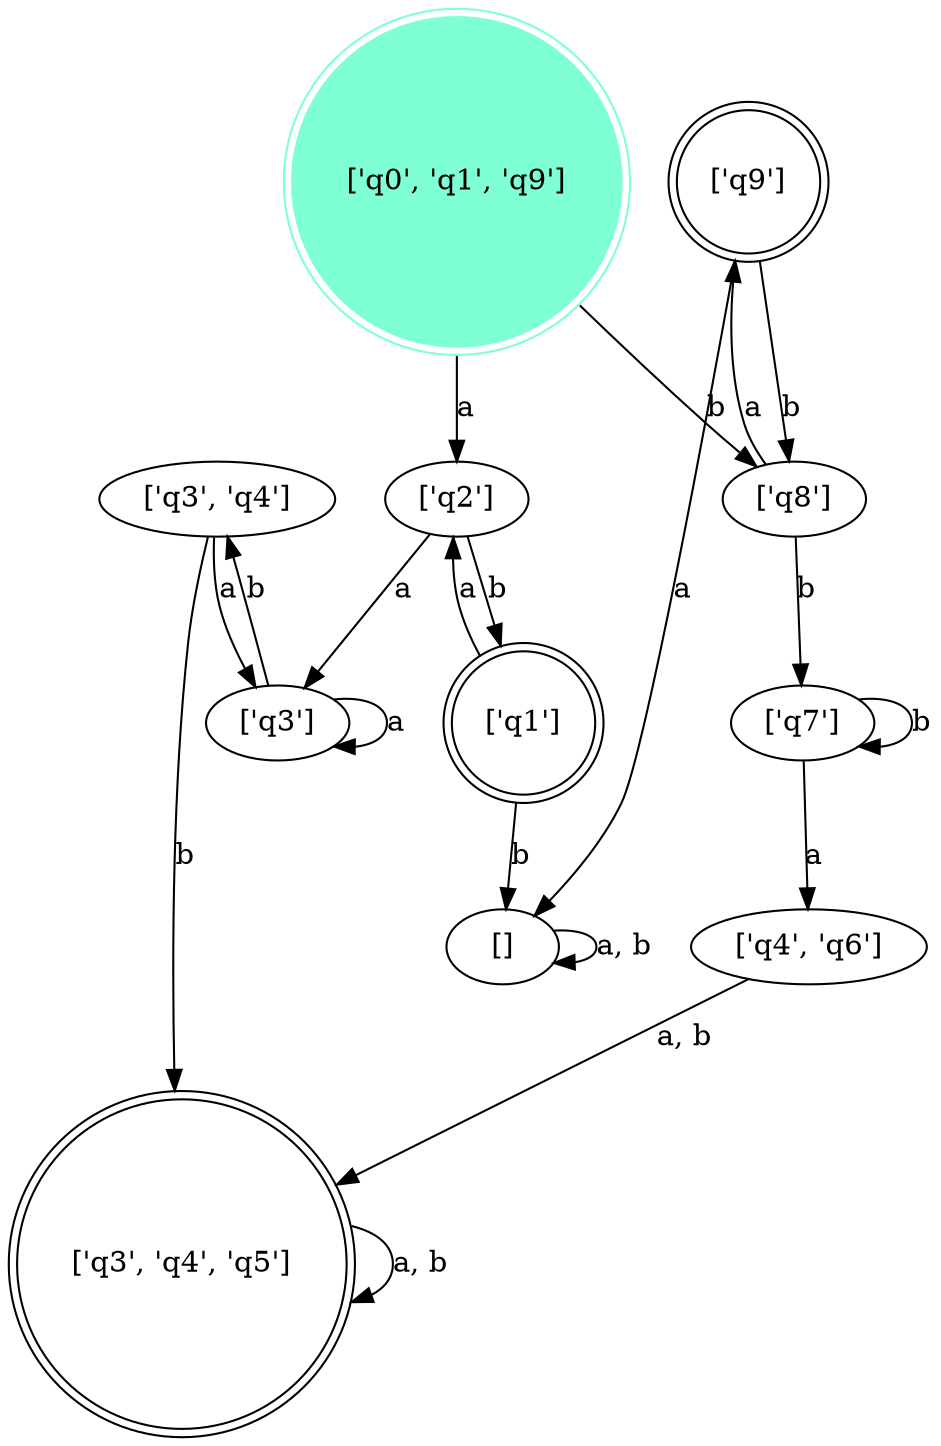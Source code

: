 // FSM
digraph {
	"['q7']"
	"['q3']"
	"['q4', 'q6']"
	"['q8']"
	"[]"
	"['q3', 'q4']"
	"['q2']"
	node [shape=doublecircle]
	"['q3', 'q4', 'q5']"
	"['q9']"
	"['q1']"
	node [color=aquamarine shape=doublecircle style=filled]
	"['q0', 'q1', 'q9']"
	node [shape=circle]
	"['q0', 'q1', 'q9']" -> "['q2']" [label=a]
	"['q0', 'q1', 'q9']" -> "['q8']" [label=b]
	"['q2']" -> "['q3']" [label=a]
	"['q2']" -> "['q1']" [label=b]
	"['q8']" -> "['q9']" [label=a]
	"['q8']" -> "['q7']" [label=b]
	"['q3']" -> "['q3']" [label=a]
	"['q3']" -> "['q3', 'q4']" [label=b]
	"['q1']" -> "['q2']" [label=a]
	"['q1']" -> "[]" [label=b]
	"['q9']" -> "[]" [label=a]
	"['q9']" -> "['q8']" [label=b]
	"['q7']" -> "['q4', 'q6']" [label=a]
	"['q7']" -> "['q7']" [label=b]
	"['q3', 'q4']" -> "['q3']" [label=a]
	"['q3', 'q4']" -> "['q3', 'q4', 'q5']" [label=b]
	"[]" -> "[]" [label="a, b"]
	"['q4', 'q6']" -> "['q3', 'q4', 'q5']" [label="a, b"]
	"['q3', 'q4', 'q5']" -> "['q3', 'q4', 'q5']" [label="a, b"]
}

